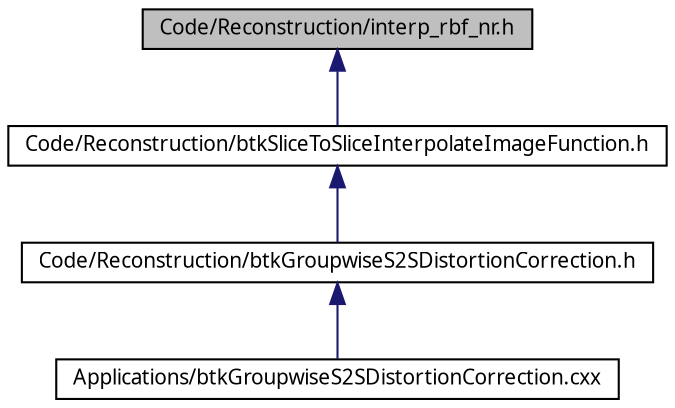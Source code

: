 digraph G
{
  edge [fontname="FreeSans.ttf",fontsize="10",labelfontname="FreeSans.ttf",labelfontsize="10"];
  node [fontname="FreeSans.ttf",fontsize="10",shape=record];
  Node1 [label="Code/Reconstruction/interp_rbf_nr.h",height=0.2,width=0.4,color="black", fillcolor="grey75", style="filled" fontcolor="black"];
  Node1 -> Node2 [dir=back,color="midnightblue",fontsize="10",style="solid",fontname="FreeSans.ttf"];
  Node2 [label="Code/Reconstruction/btkSliceToSliceInterpolateImageFunction.h",height=0.2,width=0.4,color="black", fillcolor="white", style="filled",URL="$btk_slice_to_slice_interpolate_image_function_8h.html"];
  Node2 -> Node3 [dir=back,color="midnightblue",fontsize="10",style="solid",fontname="FreeSans.ttf"];
  Node3 [label="Code/Reconstruction/btkGroupwiseS2SDistortionCorrection.h",height=0.2,width=0.4,color="black", fillcolor="white", style="filled",URL="$btk_groupwise_s2_s_distortion_correction_8h.html"];
  Node3 -> Node4 [dir=back,color="midnightblue",fontsize="10",style="solid",fontname="FreeSans.ttf"];
  Node4 [label="Applications/btkGroupwiseS2SDistortionCorrection.cxx",height=0.2,width=0.4,color="black", fillcolor="white", style="filled",URL="$btk_groupwise_s2_s_distortion_correction_8cxx.html"];
}
